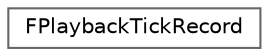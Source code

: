 digraph "Graphical Class Hierarchy"
{
 // INTERACTIVE_SVG=YES
 // LATEX_PDF_SIZE
  bgcolor="transparent";
  edge [fontname=Helvetica,fontsize=10,labelfontname=Helvetica,labelfontsize=10];
  node [fontname=Helvetica,fontsize=10,shape=box,height=0.2,width=0.4];
  rankdir="LR";
  Node0 [id="Node000000",label="FPlaybackTickRecord",height=0.2,width=0.4,color="grey40", fillcolor="white", style="filled",URL="$d8/d58/structFPlaybackTickRecord.html",tooltip=" "];
}
